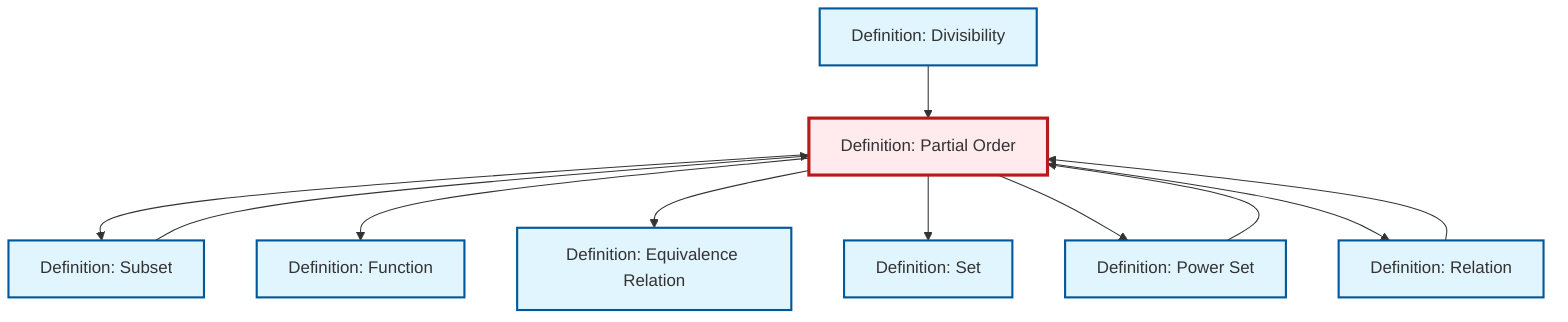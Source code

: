 graph TD
    classDef definition fill:#e1f5fe,stroke:#01579b,stroke-width:2px
    classDef theorem fill:#f3e5f5,stroke:#4a148c,stroke-width:2px
    classDef axiom fill:#fff3e0,stroke:#e65100,stroke-width:2px
    classDef example fill:#e8f5e9,stroke:#1b5e20,stroke-width:2px
    classDef current fill:#ffebee,stroke:#b71c1c,stroke-width:3px
    def-partial-order["Definition: Partial Order"]:::definition
    def-function["Definition: Function"]:::definition
    def-subset["Definition: Subset"]:::definition
    def-relation["Definition: Relation"]:::definition
    def-equivalence-relation["Definition: Equivalence Relation"]:::definition
    def-set["Definition: Set"]:::definition
    def-divisibility["Definition: Divisibility"]:::definition
    def-power-set["Definition: Power Set"]:::definition
    def-relation --> def-partial-order
    def-partial-order --> def-subset
    def-partial-order --> def-function
    def-power-set --> def-partial-order
    def-subset --> def-partial-order
    def-partial-order --> def-equivalence-relation
    def-divisibility --> def-partial-order
    def-partial-order --> def-set
    def-partial-order --> def-power-set
    def-partial-order --> def-relation
    class def-partial-order current